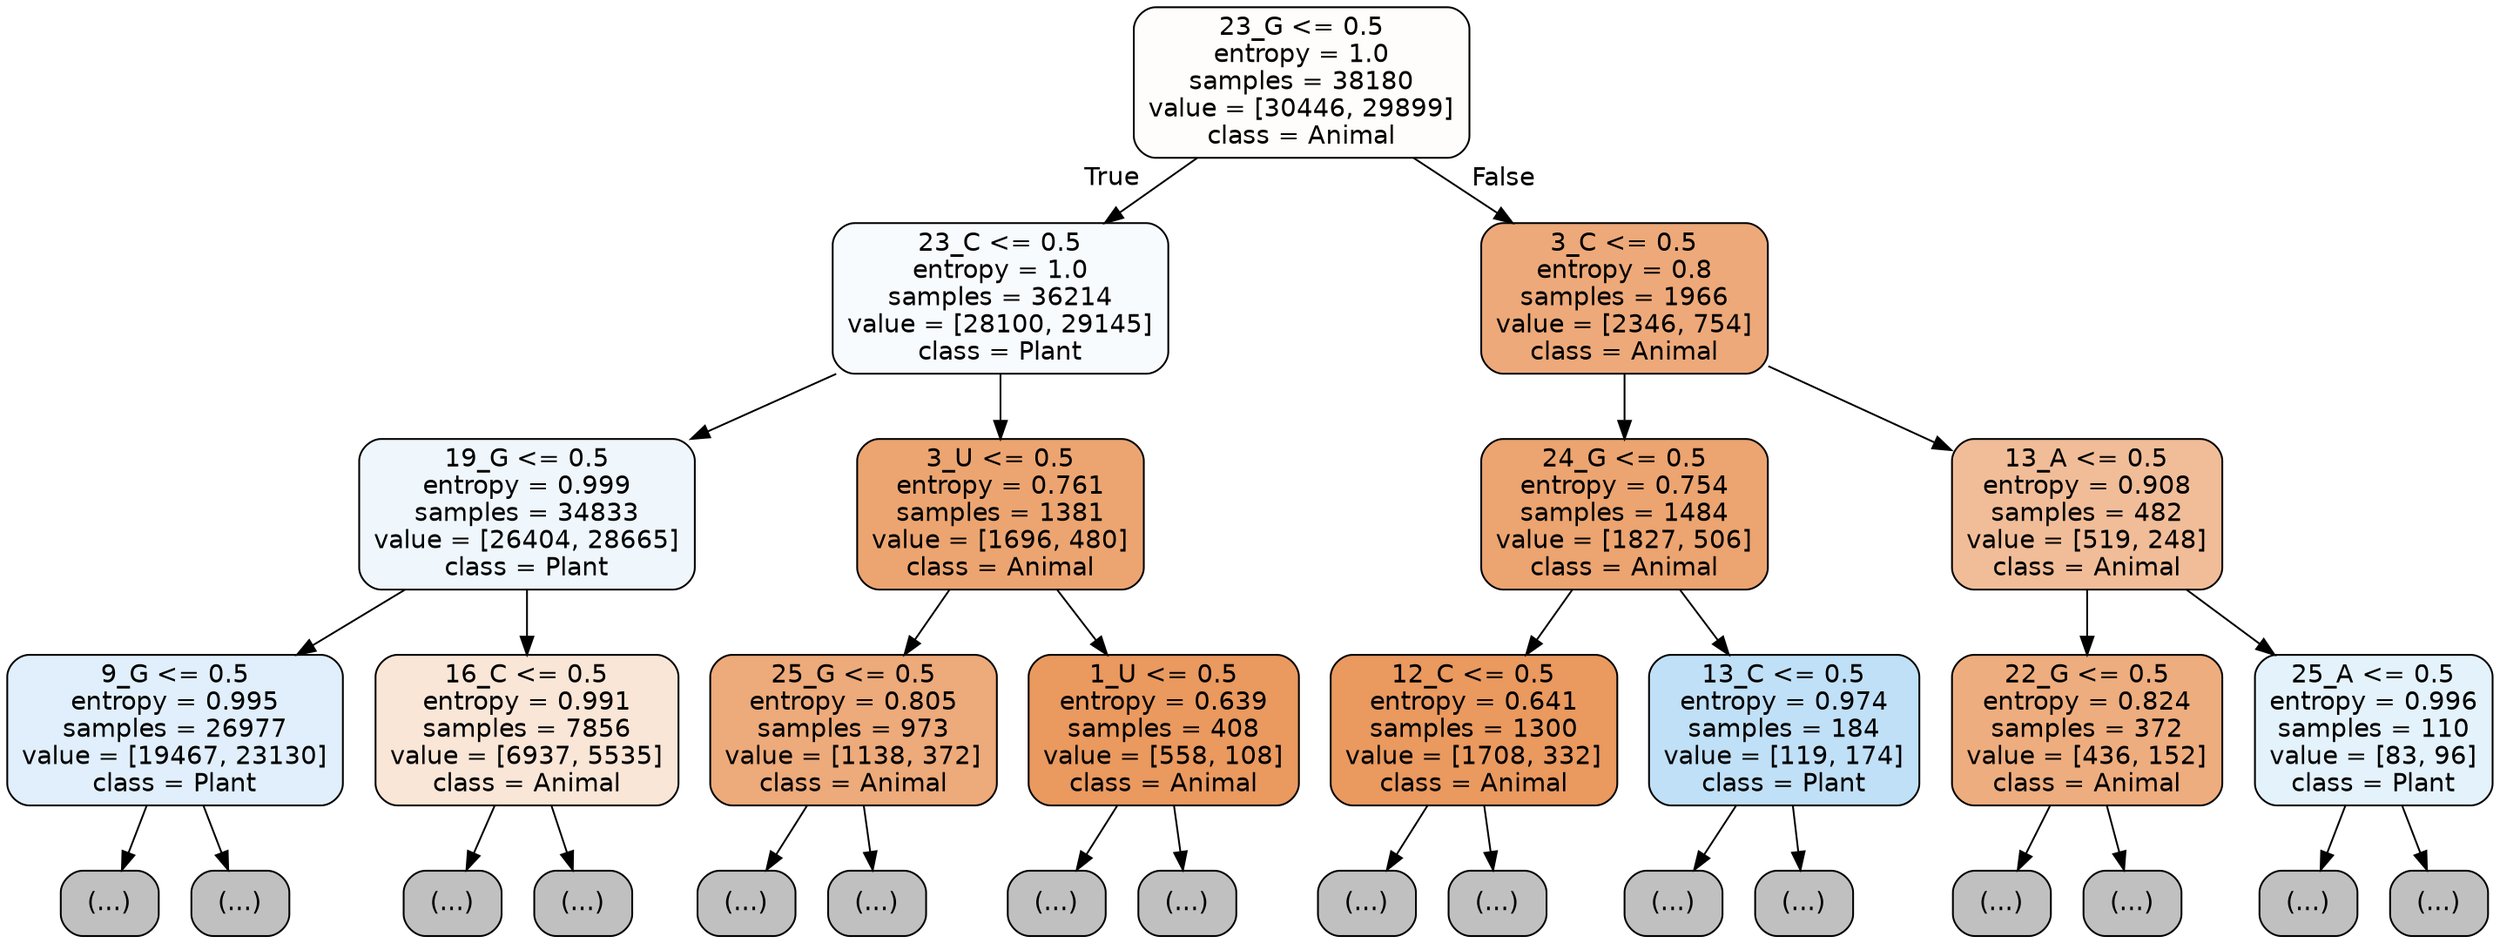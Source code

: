 digraph Tree {
node [shape=box, style="filled, rounded", color="black", fontname="helvetica"] ;
edge [fontname="helvetica"] ;
0 [label="23_G <= 0.5\nentropy = 1.0\nsamples = 38180\nvalue = [30446, 29899]\nclass = Animal", fillcolor="#fffdfb"] ;
1 [label="23_C <= 0.5\nentropy = 1.0\nsamples = 36214\nvalue = [28100, 29145]\nclass = Plant", fillcolor="#f8fbfe"] ;
0 -> 1 [labeldistance=2.5, labelangle=45, headlabel="True"] ;
2 [label="19_G <= 0.5\nentropy = 0.999\nsamples = 34833\nvalue = [26404, 28665]\nclass = Plant", fillcolor="#eff7fd"] ;
1 -> 2 ;
3 [label="9_G <= 0.5\nentropy = 0.995\nsamples = 26977\nvalue = [19467, 23130]\nclass = Plant", fillcolor="#e0effb"] ;
2 -> 3 ;
4 [label="(...)", fillcolor="#C0C0C0"] ;
3 -> 4 ;
8497 [label="(...)", fillcolor="#C0C0C0"] ;
3 -> 8497 ;
11414 [label="16_C <= 0.5\nentropy = 0.991\nsamples = 7856\nvalue = [6937, 5535]\nclass = Animal", fillcolor="#fae6d7"] ;
2 -> 11414 ;
11415 [label="(...)", fillcolor="#C0C0C0"] ;
11414 -> 11415 ;
14676 [label="(...)", fillcolor="#C0C0C0"] ;
11414 -> 14676 ;
15455 [label="3_U <= 0.5\nentropy = 0.761\nsamples = 1381\nvalue = [1696, 480]\nclass = Animal", fillcolor="#eca571"] ;
1 -> 15455 ;
15456 [label="25_G <= 0.5\nentropy = 0.805\nsamples = 973\nvalue = [1138, 372]\nclass = Animal", fillcolor="#edaa7a"] ;
15455 -> 15456 ;
15457 [label="(...)", fillcolor="#C0C0C0"] ;
15456 -> 15457 ;
15966 [label="(...)", fillcolor="#C0C0C0"] ;
15456 -> 15966 ;
16001 [label="1_U <= 0.5\nentropy = 0.639\nsamples = 408\nvalue = [558, 108]\nclass = Animal", fillcolor="#ea995f"] ;
15455 -> 16001 ;
16002 [label="(...)", fillcolor="#C0C0C0"] ;
16001 -> 16002 ;
16103 [label="(...)", fillcolor="#C0C0C0"] ;
16001 -> 16103 ;
16148 [label="3_C <= 0.5\nentropy = 0.8\nsamples = 1966\nvalue = [2346, 754]\nclass = Animal", fillcolor="#eda979"] ;
0 -> 16148 [labeldistance=2.5, labelangle=-45, headlabel="False"] ;
16149 [label="24_G <= 0.5\nentropy = 0.754\nsamples = 1484\nvalue = [1827, 506]\nclass = Animal", fillcolor="#eca470"] ;
16148 -> 16149 ;
16150 [label="12_C <= 0.5\nentropy = 0.641\nsamples = 1300\nvalue = [1708, 332]\nclass = Animal", fillcolor="#ea995f"] ;
16149 -> 16150 ;
16151 [label="(...)", fillcolor="#C0C0C0"] ;
16150 -> 16151 ;
16524 [label="(...)", fillcolor="#C0C0C0"] ;
16150 -> 16524 ;
16633 [label="13_C <= 0.5\nentropy = 0.974\nsamples = 184\nvalue = [119, 174]\nclass = Plant", fillcolor="#c0e0f7"] ;
16149 -> 16633 ;
16634 [label="(...)", fillcolor="#C0C0C0"] ;
16633 -> 16634 ;
16729 [label="(...)", fillcolor="#C0C0C0"] ;
16633 -> 16729 ;
16744 [label="13_A <= 0.5\nentropy = 0.908\nsamples = 482\nvalue = [519, 248]\nclass = Animal", fillcolor="#f1bd98"] ;
16148 -> 16744 ;
16745 [label="22_G <= 0.5\nentropy = 0.824\nsamples = 372\nvalue = [436, 152]\nclass = Animal", fillcolor="#eead7e"] ;
16744 -> 16745 ;
16746 [label="(...)", fillcolor="#C0C0C0"] ;
16745 -> 16746 ;
16845 [label="(...)", fillcolor="#C0C0C0"] ;
16745 -> 16845 ;
16908 [label="25_A <= 0.5\nentropy = 0.996\nsamples = 110\nvalue = [83, 96]\nclass = Plant", fillcolor="#e4f2fb"] ;
16744 -> 16908 ;
16909 [label="(...)", fillcolor="#C0C0C0"] ;
16908 -> 16909 ;
16940 [label="(...)", fillcolor="#C0C0C0"] ;
16908 -> 16940 ;
}